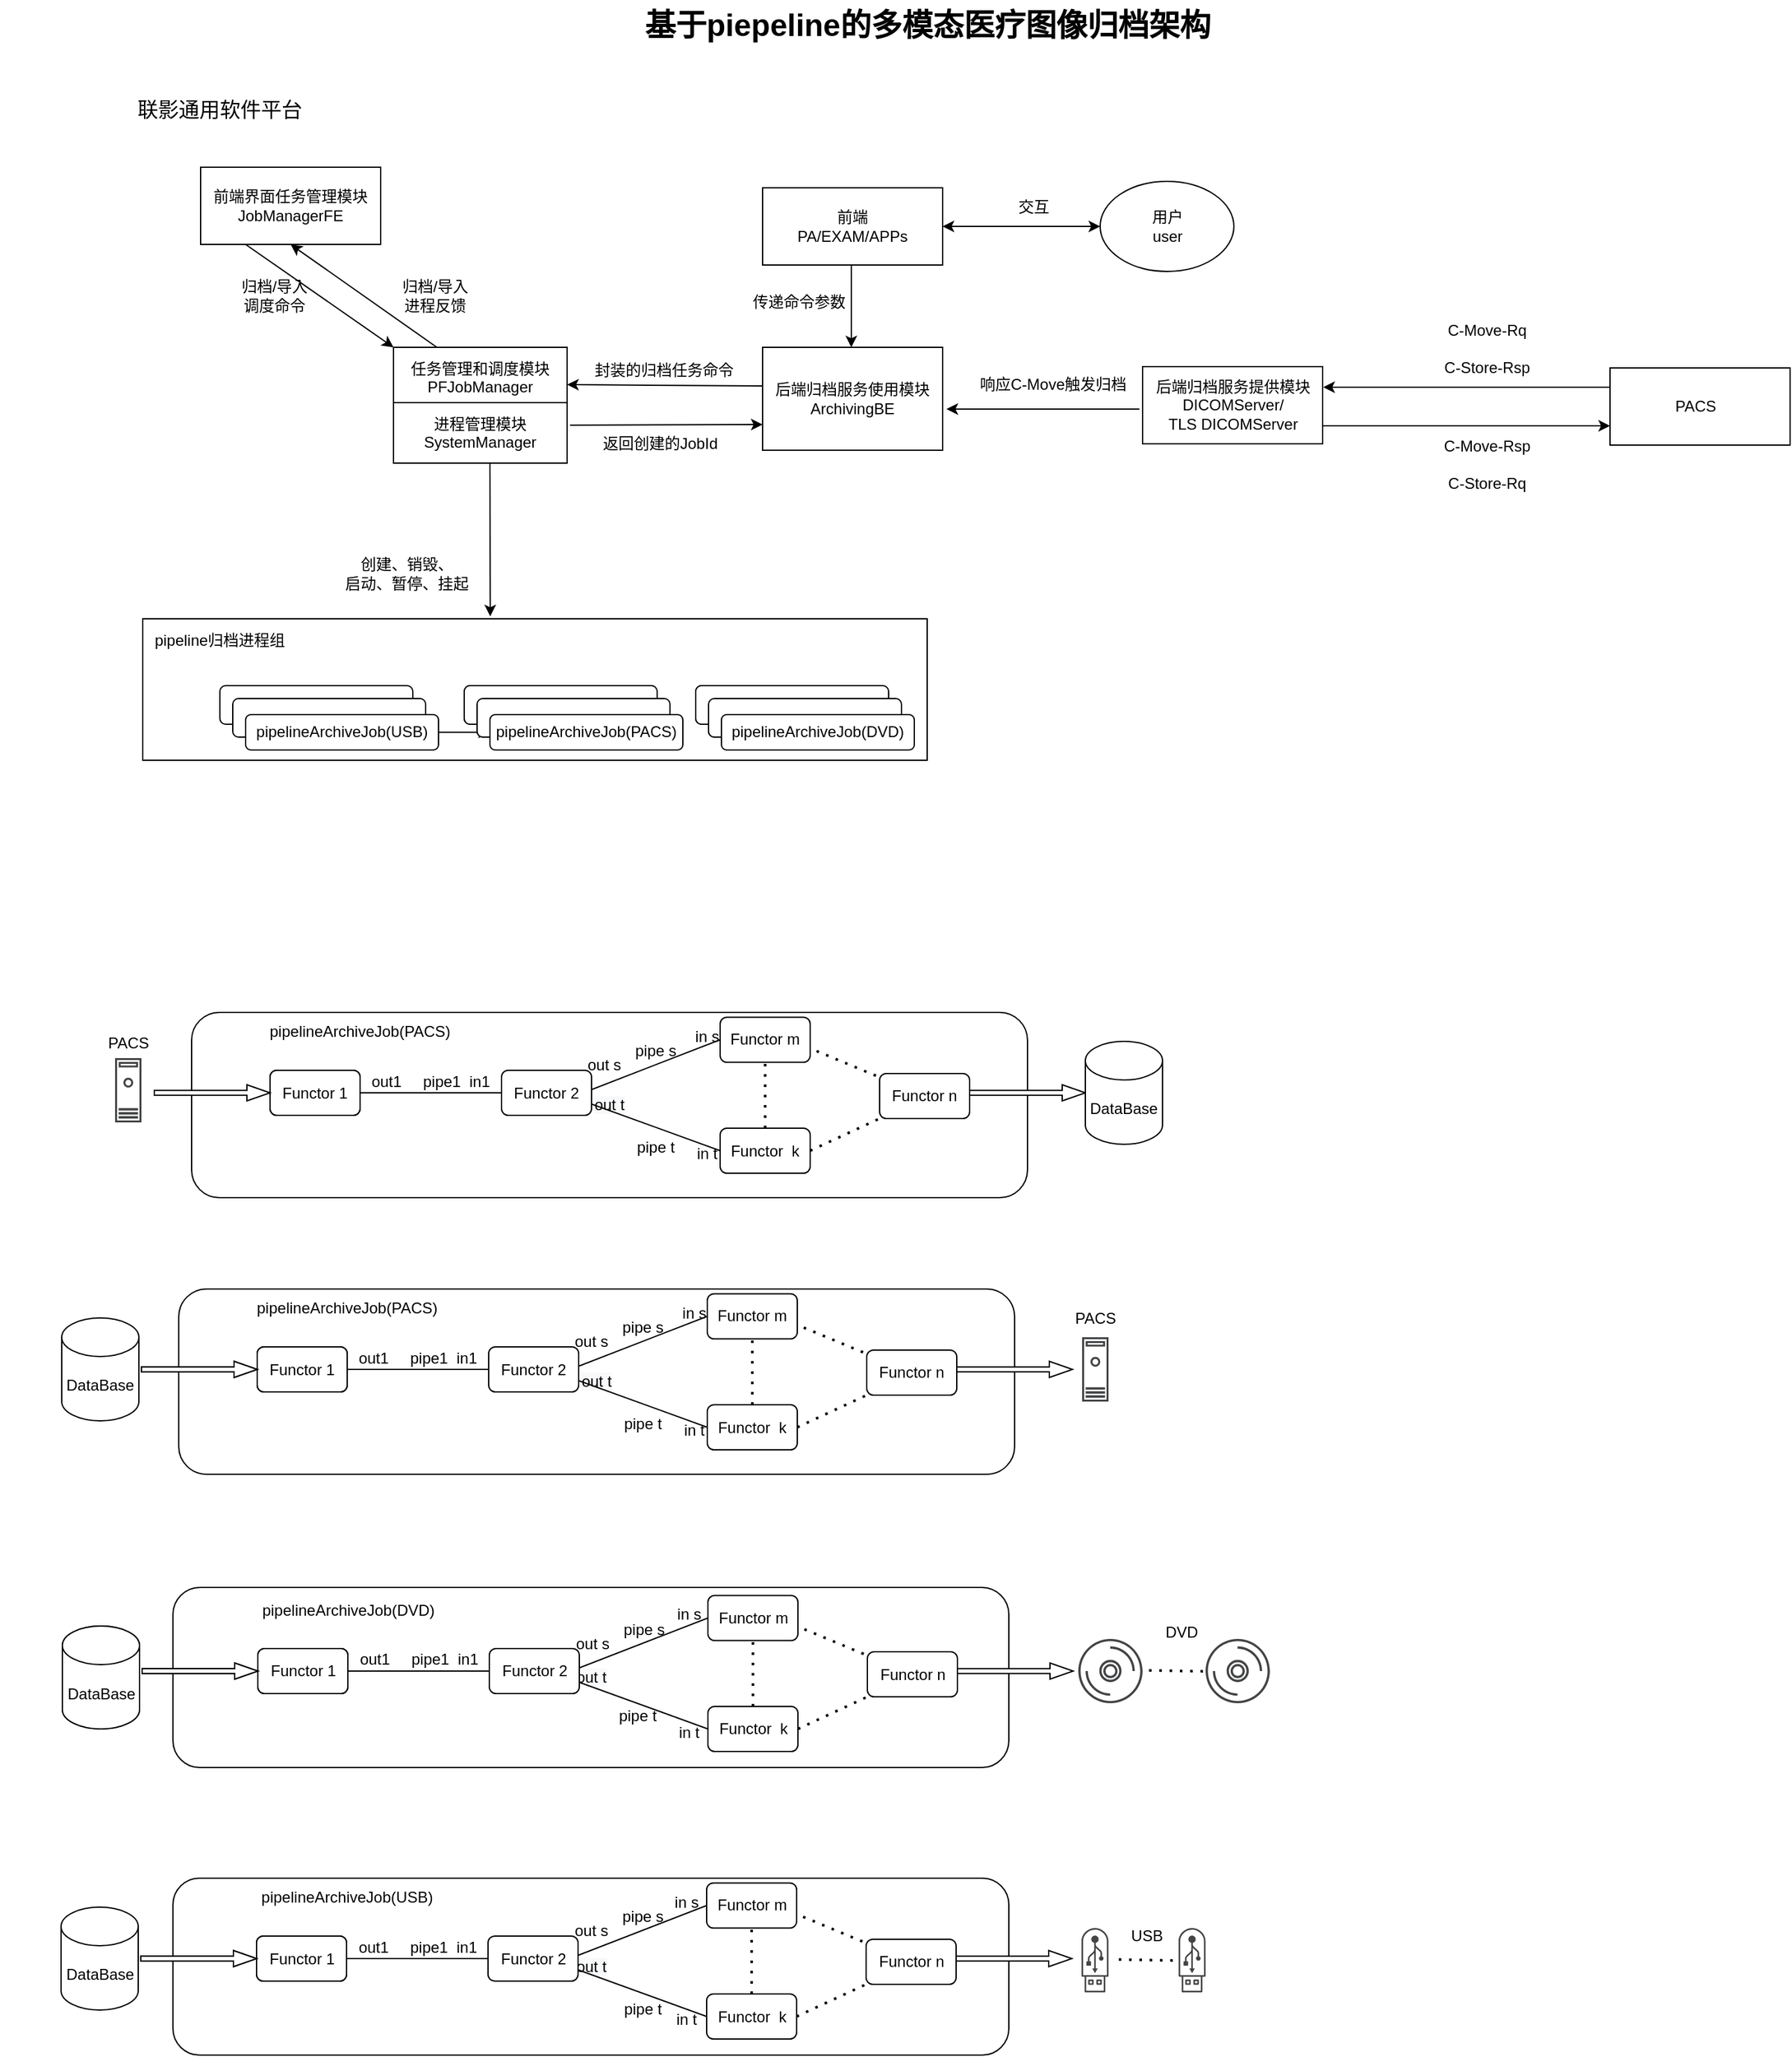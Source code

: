 <mxfile version="16.0.0" type="github">
  <diagram name="Page-1" id="929967ad-93f9-6ef4-fab6-5d389245f69c">
    <mxGraphModel dx="1678" dy="926" grid="1" gridSize="10" guides="1" tooltips="1" connect="1" arrows="1" fold="1" page="1" pageScale="1.5" pageWidth="1169" pageHeight="826" background="none" math="0" shadow="0">
      <root>
        <mxCell id="0" style=";html=1;" />
        <mxCell id="1" style=";html=1;" parent="0" />
        <mxCell id="1672d66443f91eb5-23" value="基于piepeline的多模态医疗图像归档架构" style="text;strokeColor=none;fillColor=none;html=1;fontSize=24;fontStyle=1;verticalAlign=middle;align=center;" parent="1" vertex="1">
          <mxGeometry x="460" y="40" width="1310" height="40" as="geometry" />
        </mxCell>
        <mxCell id="pV0WUz-UowrdmiYX6-GZ-2" value="任务管理和调度模块&lt;br&gt;PFJobManager&lt;br&gt;&lt;br&gt;进程管理模块&lt;br&gt;SystemManager" style="rounded=0;whiteSpace=wrap;html=1;" parent="1" vertex="1">
          <mxGeometry x="700" y="310" width="135" height="90" as="geometry" />
        </mxCell>
        <mxCell id="pV0WUz-UowrdmiYX6-GZ-1" value="前端界面任务管理模块JobManagerFE" style="rounded=0;whiteSpace=wrap;html=2;" parent="1" vertex="1">
          <mxGeometry x="550" y="170" width="140" height="60" as="geometry" />
        </mxCell>
        <mxCell id="pV0WUz-UowrdmiYX6-GZ-8" value="前端&lt;br&gt;PA/EXAM/APPs" style="rounded=0;whiteSpace=wrap;html=1;" parent="1" vertex="1">
          <mxGeometry x="987" y="186" width="140" height="60" as="geometry" />
        </mxCell>
        <mxCell id="pV0WUz-UowrdmiYX6-GZ-12" value="传递命令参数" style="text;html=1;align=center;verticalAlign=middle;resizable=0;points=[];autosize=1;strokeColor=none;fillColor=none;" parent="1" vertex="1">
          <mxGeometry x="970" y="265" width="90" height="20" as="geometry" />
        </mxCell>
        <mxCell id="pV0WUz-UowrdmiYX6-GZ-13" value="后端归档服务使用模块&lt;br&gt;ArchivingBE&lt;br&gt;" style="rounded=0;whiteSpace=wrap;html=1;" parent="1" vertex="1">
          <mxGeometry x="987" y="350" width="140" height="40" as="geometry" />
        </mxCell>
        <mxCell id="pV0WUz-UowrdmiYX6-GZ-17" value="C-Move-Rsp&lt;br&gt;&lt;br&gt;C-Store-Rq" style="text;html=1;align=center;verticalAlign=middle;resizable=0;points=[];autosize=1;strokeColor=none;fillColor=none;" parent="1" vertex="1">
          <mxGeometry x="1510" y="376" width="80" height="50" as="geometry" />
        </mxCell>
        <mxCell id="pV0WUz-UowrdmiYX6-GZ-19" value="C-Move-Rq&lt;br&gt;&lt;br&gt;C-Store-Rsp" style="text;html=1;align=center;verticalAlign=middle;resizable=0;points=[];autosize=1;strokeColor=none;fillColor=none;" parent="1" vertex="1">
          <mxGeometry x="1510" y="286" width="80" height="50" as="geometry" />
        </mxCell>
        <mxCell id="pV0WUz-UowrdmiYX6-GZ-25" value="封装的归档任务命令" style="text;html=1;align=center;verticalAlign=middle;resizable=0;points=[];autosize=1;strokeColor=none;fillColor=none;" parent="1" vertex="1">
          <mxGeometry x="850" y="317.5" width="120" height="20" as="geometry" />
        </mxCell>
        <mxCell id="pV0WUz-UowrdmiYX6-GZ-26" value="归档/导入&lt;br&gt;调度命令" style="text;html=1;align=center;verticalAlign=middle;resizable=0;points=[];autosize=1;strokeColor=none;fillColor=none;" parent="1" vertex="1">
          <mxGeometry x="572" y="255" width="70" height="30" as="geometry" />
        </mxCell>
        <mxCell id="pV0WUz-UowrdmiYX6-GZ-27" value="" style="endArrow=classic;html=1;rounded=0;exitX=0.25;exitY=1;exitDx=0;exitDy=0;entryX=0;entryY=0;entryDx=0;entryDy=0;" parent="1" source="pV0WUz-UowrdmiYX6-GZ-1" target="pV0WUz-UowrdmiYX6-GZ-2" edge="1">
          <mxGeometry width="50" height="50" relative="1" as="geometry">
            <mxPoint x="725" y="330" as="sourcePoint" />
            <mxPoint x="775" y="280" as="targetPoint" />
          </mxGeometry>
        </mxCell>
        <mxCell id="pV0WUz-UowrdmiYX6-GZ-28" value="" style="endArrow=classic;html=1;rounded=0;entryX=0.5;entryY=1;entryDx=0;entryDy=0;exitX=0.25;exitY=0;exitDx=0;exitDy=0;" parent="1" source="pV0WUz-UowrdmiYX6-GZ-2" target="pV0WUz-UowrdmiYX6-GZ-1" edge="1">
          <mxGeometry width="50" height="50" relative="1" as="geometry">
            <mxPoint x="725" y="330" as="sourcePoint" />
            <mxPoint x="775" y="280" as="targetPoint" />
          </mxGeometry>
        </mxCell>
        <mxCell id="pV0WUz-UowrdmiYX6-GZ-29" value="归档/导入&lt;br&gt;进程反馈" style="text;html=1;align=center;verticalAlign=middle;resizable=0;points=[];autosize=1;strokeColor=none;fillColor=none;" parent="1" vertex="1">
          <mxGeometry x="697" y="255" width="70" height="30" as="geometry" />
        </mxCell>
        <mxCell id="pV0WUz-UowrdmiYX6-GZ-30" value="" style="endArrow=classic;html=1;rounded=0;entryX=0;entryY=0.75;entryDx=0;entryDy=0;" parent="1" target="pV0WUz-UowrdmiYX6-GZ-228" edge="1">
          <mxGeometry width="50" height="50" relative="1" as="geometry">
            <mxPoint x="1423" y="371" as="sourcePoint" />
            <mxPoint x="1189" y="486" as="targetPoint" />
          </mxGeometry>
        </mxCell>
        <mxCell id="pV0WUz-UowrdmiYX6-GZ-39" value="创建、销毁、&lt;br&gt;启动、暂停、挂起" style="text;html=1;align=center;verticalAlign=middle;resizable=0;points=[];autosize=1;strokeColor=none;fillColor=none;" parent="1" vertex="1">
          <mxGeometry x="655" y="471" width="110" height="30" as="geometry" />
        </mxCell>
        <mxCell id="pV0WUz-UowrdmiYX6-GZ-48" value="" style="rounded=1;whiteSpace=wrap;html=1;" parent="1" vertex="1">
          <mxGeometry x="565" y="573" width="60" height="30" as="geometry" />
        </mxCell>
        <mxCell id="pV0WUz-UowrdmiYX6-GZ-49" value="" style="rounded=1;whiteSpace=wrap;html=1;" parent="1" vertex="1">
          <mxGeometry x="575" y="583" width="60" height="30" as="geometry" />
        </mxCell>
        <mxCell id="pV0WUz-UowrdmiYX6-GZ-51" value="" style="rounded=0;whiteSpace=wrap;html=1;fontFamily=Helvetica;fontSize=12;fontColor=default;strokeColor=default;fillColor=default;" parent="1" vertex="1">
          <mxGeometry x="505" y="521" width="610" height="110" as="geometry" />
        </mxCell>
        <mxCell id="pV0WUz-UowrdmiYX6-GZ-52" value="pipeline归档进程组" style="text;html=1;strokeColor=none;fillColor=none;align=center;verticalAlign=middle;whiteSpace=wrap;rounded=0;fontFamily=Helvetica;fontSize=12;fontColor=default;" parent="1" vertex="1">
          <mxGeometry x="505" y="523" width="120" height="30" as="geometry" />
        </mxCell>
        <mxCell id="pV0WUz-UowrdmiYX6-GZ-53" value="" style="rounded=1;whiteSpace=wrap;html=1;" parent="1" vertex="1">
          <mxGeometry x="565" y="573" width="150" height="30" as="geometry" />
        </mxCell>
        <mxCell id="pV0WUz-UowrdmiYX6-GZ-54" value="" style="rounded=1;whiteSpace=wrap;html=1;" parent="1" vertex="1">
          <mxGeometry x="575" y="583" width="150" height="30" as="geometry" />
        </mxCell>
        <mxCell id="pV0WUz-UowrdmiYX6-GZ-185" value="" style="edgeStyle=orthogonalEdgeStyle;rounded=0;orthogonalLoop=1;jettySize=auto;html=1;fontFamily=Helvetica;fontSize=12;fontColor=default;" parent="1" source="pV0WUz-UowrdmiYX6-GZ-55" target="pV0WUz-UowrdmiYX6-GZ-66" edge="1">
          <mxGeometry relative="1" as="geometry" />
        </mxCell>
        <mxCell id="pV0WUz-UowrdmiYX6-GZ-55" value="pipelineArchiveJob(USB)" style="rounded=1;whiteSpace=wrap;html=1;" parent="1" vertex="1">
          <mxGeometry x="585" y="595.5" width="150" height="27.5" as="geometry" />
        </mxCell>
        <mxCell id="pV0WUz-UowrdmiYX6-GZ-57" value="" style="rounded=1;whiteSpace=wrap;html=1;" parent="1" vertex="1">
          <mxGeometry x="935" y="573" width="60" height="30" as="geometry" />
        </mxCell>
        <mxCell id="pV0WUz-UowrdmiYX6-GZ-58" value="" style="rounded=1;whiteSpace=wrap;html=1;" parent="1" vertex="1">
          <mxGeometry x="945" y="583" width="60" height="30" as="geometry" />
        </mxCell>
        <mxCell id="pV0WUz-UowrdmiYX6-GZ-59" value="" style="rounded=1;whiteSpace=wrap;html=1;" parent="1" vertex="1">
          <mxGeometry x="935" y="573" width="150" height="30" as="geometry" />
        </mxCell>
        <mxCell id="pV0WUz-UowrdmiYX6-GZ-60" value="" style="rounded=1;whiteSpace=wrap;html=1;" parent="1" vertex="1">
          <mxGeometry x="945" y="583" width="150" height="30" as="geometry" />
        </mxCell>
        <mxCell id="pV0WUz-UowrdmiYX6-GZ-61" value="pipelineArchiveJob(DVD)" style="rounded=1;whiteSpace=wrap;html=1;" parent="1" vertex="1">
          <mxGeometry x="955" y="595.5" width="150" height="27.5" as="geometry" />
        </mxCell>
        <mxCell id="pV0WUz-UowrdmiYX6-GZ-62" value="" style="rounded=1;whiteSpace=wrap;html=1;" parent="1" vertex="1">
          <mxGeometry x="755" y="573" width="60" height="30" as="geometry" />
        </mxCell>
        <mxCell id="pV0WUz-UowrdmiYX6-GZ-63" value="" style="rounded=1;whiteSpace=wrap;html=1;" parent="1" vertex="1">
          <mxGeometry x="765" y="583" width="60" height="30" as="geometry" />
        </mxCell>
        <mxCell id="pV0WUz-UowrdmiYX6-GZ-64" value="" style="rounded=1;whiteSpace=wrap;html=1;" parent="1" vertex="1">
          <mxGeometry x="755" y="573" width="150" height="30" as="geometry" />
        </mxCell>
        <mxCell id="pV0WUz-UowrdmiYX6-GZ-65" value="" style="rounded=1;whiteSpace=wrap;html=1;" parent="1" vertex="1">
          <mxGeometry x="765" y="583" width="150" height="30" as="geometry" />
        </mxCell>
        <mxCell id="pV0WUz-UowrdmiYX6-GZ-66" value="pipelineArchiveJob(PACS)" style="rounded=1;whiteSpace=wrap;html=1;" parent="1" vertex="1">
          <mxGeometry x="775" y="595.5" width="150" height="27.5" as="geometry" />
        </mxCell>
        <mxCell id="pV0WUz-UowrdmiYX6-GZ-69" style="edgeStyle=orthogonalEdgeStyle;rounded=0;orthogonalLoop=1;jettySize=auto;html=1;exitX=0.5;exitY=1;exitDx=0;exitDy=0;fontFamily=Helvetica;fontSize=12;fontColor=default;" parent="1" source="pV0WUz-UowrdmiYX6-GZ-51" target="pV0WUz-UowrdmiYX6-GZ-51" edge="1">
          <mxGeometry relative="1" as="geometry" />
        </mxCell>
        <mxCell id="pV0WUz-UowrdmiYX6-GZ-70" value="&lt;span style=&quot;color: rgb(0 , 0 , 0) ; font-family: &amp;#34;helvetica&amp;#34; ; font-size: 12px ; font-style: normal ; font-weight: normal ; letter-spacing: normal ; text-align: center ; text-indent: 0px ; text-transform: none ; word-spacing: 0px ; background-color: rgb(248 , 249 , 250) ; text-decoration: none ; display: inline ; float: none&quot;&gt;out t&lt;/span&gt;" style="rounded=1;whiteSpace=wrap;html=1;" parent="1" vertex="1">
          <mxGeometry x="533" y="1042" width="650" height="144" as="geometry" />
        </mxCell>
        <mxCell id="pV0WUz-UowrdmiYX6-GZ-71" value="pipelineArchiveJob(PACS)" style="text;html=1;strokeColor=none;fillColor=none;align=center;verticalAlign=middle;whiteSpace=wrap;rounded=0;fontFamily=Helvetica;fontSize=12;fontColor=default;" parent="1" vertex="1">
          <mxGeometry x="634" y="1042" width="60" height="30" as="geometry" />
        </mxCell>
        <mxCell id="pV0WUz-UowrdmiYX6-GZ-73" value="Functor 1" style="rounded=1;whiteSpace=wrap;html=1;fontFamily=Helvetica;fontSize=12;fontColor=default;strokeColor=default;fillColor=default;" parent="1" vertex="1">
          <mxGeometry x="594" y="1087" width="70" height="35" as="geometry" />
        </mxCell>
        <mxCell id="pV0WUz-UowrdmiYX6-GZ-74" value="Functor 1" style="rounded=1;whiteSpace=wrap;html=1;fontFamily=Helvetica;fontSize=12;fontColor=default;strokeColor=default;fillColor=default;" parent="1" vertex="1">
          <mxGeometry x="594" y="1087" width="70" height="35" as="geometry" />
        </mxCell>
        <mxCell id="pV0WUz-UowrdmiYX6-GZ-75" value="Functor m" style="rounded=1;whiteSpace=wrap;html=1;fontFamily=Helvetica;fontSize=12;fontColor=default;strokeColor=default;fillColor=default;" parent="1" vertex="1">
          <mxGeometry x="944" y="1045.75" width="70" height="35" as="geometry" />
        </mxCell>
        <mxCell id="pV0WUz-UowrdmiYX6-GZ-76" value="Functor 2" style="rounded=1;whiteSpace=wrap;html=1;fontFamily=Helvetica;fontSize=12;fontColor=default;strokeColor=default;fillColor=default;" parent="1" vertex="1">
          <mxGeometry x="774" y="1087" width="70" height="35" as="geometry" />
        </mxCell>
        <mxCell id="pV0WUz-UowrdmiYX6-GZ-77" value="Functor &amp;nbsp;k" style="rounded=1;whiteSpace=wrap;html=1;fontFamily=Helvetica;fontSize=12;fontColor=default;strokeColor=default;fillColor=default;" parent="1" vertex="1">
          <mxGeometry x="944" y="1132" width="70" height="35" as="geometry" />
        </mxCell>
        <mxCell id="pV0WUz-UowrdmiYX6-GZ-79" value="" style="shape=singleArrow;whiteSpace=wrap;html=1;rounded=0;fontFamily=Helvetica;fontSize=12;fontColor=default;strokeColor=default;fillColor=default;" parent="1" vertex="1">
          <mxGeometry x="504" y="1098.25" width="90" height="12.5" as="geometry" />
        </mxCell>
        <mxCell id="pV0WUz-UowrdmiYX6-GZ-85" value="" style="endArrow=none;html=1;rounded=0;fontFamily=Helvetica;fontSize=12;fontColor=default;entryX=0;entryY=0.5;entryDx=0;entryDy=0;exitX=1;exitY=0.5;exitDx=0;exitDy=0;" parent="1" source="pV0WUz-UowrdmiYX6-GZ-74" target="pV0WUz-UowrdmiYX6-GZ-76" edge="1">
          <mxGeometry width="50" height="50" relative="1" as="geometry">
            <mxPoint x="664" y="1110.75" as="sourcePoint" />
            <mxPoint x="714" y="1060.75" as="targetPoint" />
          </mxGeometry>
        </mxCell>
        <mxCell id="pV0WUz-UowrdmiYX6-GZ-86" value="out1 &amp;nbsp; &amp;nbsp; pipe1 &amp;nbsp;in1" style="text;html=1;strokeColor=none;fillColor=none;align=center;verticalAlign=middle;whiteSpace=wrap;rounded=0;fontFamily=Helvetica;fontSize=12;fontColor=default;" parent="1" vertex="1">
          <mxGeometry x="629" y="1080.75" width="180" height="30" as="geometry" />
        </mxCell>
        <mxCell id="pV0WUz-UowrdmiYX6-GZ-87" value="" style="endArrow=none;dashed=1;html=1;dashPattern=1 3;strokeWidth=2;rounded=0;fontFamily=Helvetica;fontSize=12;fontColor=default;entryX=0.5;entryY=1;entryDx=0;entryDy=0;exitX=0.5;exitY=0;exitDx=0;exitDy=0;" parent="1" source="pV0WUz-UowrdmiYX6-GZ-77" target="pV0WUz-UowrdmiYX6-GZ-75" edge="1">
          <mxGeometry width="50" height="50" relative="1" as="geometry">
            <mxPoint x="884" y="1148.25" as="sourcePoint" />
            <mxPoint x="934" y="1098.25" as="targetPoint" />
          </mxGeometry>
        </mxCell>
        <mxCell id="pV0WUz-UowrdmiYX6-GZ-88" value="" style="endArrow=none;html=1;rounded=0;fontFamily=Helvetica;fontSize=12;fontColor=default;entryX=0;entryY=0.5;entryDx=0;entryDy=0;" parent="1" target="pV0WUz-UowrdmiYX6-GZ-75" edge="1">
          <mxGeometry width="50" height="50" relative="1" as="geometry">
            <mxPoint x="844" y="1102" as="sourcePoint" />
            <mxPoint x="894" y="1052" as="targetPoint" />
          </mxGeometry>
        </mxCell>
        <mxCell id="pV0WUz-UowrdmiYX6-GZ-89" value="" style="endArrow=none;html=1;rounded=0;fontFamily=Helvetica;fontSize=12;fontColor=default;entryX=0;entryY=0.5;entryDx=0;entryDy=0;exitX=1;exitY=0.75;exitDx=0;exitDy=0;" parent="1" source="pV0WUz-UowrdmiYX6-GZ-76" target="pV0WUz-UowrdmiYX6-GZ-77" edge="1">
          <mxGeometry width="50" height="50" relative="1" as="geometry">
            <mxPoint x="854" y="1112" as="sourcePoint" />
            <mxPoint x="914" y="1079.5" as="targetPoint" />
          </mxGeometry>
        </mxCell>
        <mxCell id="pV0WUz-UowrdmiYX6-GZ-90" value="out s" style="text;html=1;strokeColor=none;fillColor=none;align=center;verticalAlign=middle;whiteSpace=wrap;rounded=0;fontFamily=Helvetica;fontSize=12;fontColor=default;" parent="1" vertex="1">
          <mxGeometry x="824" y="1068.25" width="60" height="30" as="geometry" />
        </mxCell>
        <mxCell id="pV0WUz-UowrdmiYX6-GZ-91" value="in s" style="text;html=1;strokeColor=none;fillColor=none;align=center;verticalAlign=middle;whiteSpace=wrap;rounded=0;fontFamily=Helvetica;fontSize=12;fontColor=default;" parent="1" vertex="1">
          <mxGeometry x="904" y="1045.75" width="60" height="30" as="geometry" />
        </mxCell>
        <mxCell id="pV0WUz-UowrdmiYX6-GZ-92" value="in t" style="text;html=1;strokeColor=none;fillColor=none;align=center;verticalAlign=middle;whiteSpace=wrap;rounded=0;fontFamily=Helvetica;fontSize=12;fontColor=default;" parent="1" vertex="1">
          <mxGeometry x="904" y="1137" width="60" height="30" as="geometry" />
        </mxCell>
        <mxCell id="pV0WUz-UowrdmiYX6-GZ-93" value="pipe s" style="text;html=1;strokeColor=none;fillColor=none;align=center;verticalAlign=middle;whiteSpace=wrap;rounded=0;fontFamily=Helvetica;fontSize=12;fontColor=default;" parent="1" vertex="1">
          <mxGeometry x="864" y="1057" width="60" height="30" as="geometry" />
        </mxCell>
        <mxCell id="pV0WUz-UowrdmiYX6-GZ-94" value="pipe t" style="text;html=1;strokeColor=none;fillColor=none;align=center;verticalAlign=middle;whiteSpace=wrap;rounded=0;fontFamily=Helvetica;fontSize=12;fontColor=default;" parent="1" vertex="1">
          <mxGeometry x="864" y="1132" width="60" height="30" as="geometry" />
        </mxCell>
        <mxCell id="pV0WUz-UowrdmiYX6-GZ-96" value="Functor n" style="rounded=1;whiteSpace=wrap;html=1;fontFamily=Helvetica;fontSize=12;fontColor=default;strokeColor=default;fillColor=default;" parent="1" vertex="1">
          <mxGeometry x="1068" y="1089.5" width="70" height="35" as="geometry" />
        </mxCell>
        <mxCell id="pV0WUz-UowrdmiYX6-GZ-97" value="" style="endArrow=none;dashed=1;html=1;dashPattern=1 3;strokeWidth=2;rounded=0;fontFamily=Helvetica;fontSize=12;fontColor=default;" parent="1" target="pV0WUz-UowrdmiYX6-GZ-96" edge="1">
          <mxGeometry width="50" height="50" relative="1" as="geometry">
            <mxPoint x="1019" y="1072" as="sourcePoint" />
            <mxPoint x="1069" y="1022" as="targetPoint" />
          </mxGeometry>
        </mxCell>
        <mxCell id="pV0WUz-UowrdmiYX6-GZ-98" value="" style="endArrow=none;dashed=1;html=1;dashPattern=1 3;strokeWidth=2;rounded=0;fontFamily=Helvetica;fontSize=12;fontColor=default;entryX=0;entryY=1;entryDx=0;entryDy=0;exitX=1;exitY=0.5;exitDx=0;exitDy=0;" parent="1" source="pV0WUz-UowrdmiYX6-GZ-77" target="pV0WUz-UowrdmiYX6-GZ-96" edge="1">
          <mxGeometry width="50" height="50" relative="1" as="geometry">
            <mxPoint x="1019" y="1162" as="sourcePoint" />
            <mxPoint x="1069" y="1187" as="targetPoint" />
          </mxGeometry>
        </mxCell>
        <mxCell id="pV0WUz-UowrdmiYX6-GZ-99" value="" style="shape=singleArrow;whiteSpace=wrap;html=1;rounded=0;fontFamily=Helvetica;fontSize=12;fontColor=default;strokeColor=default;fillColor=default;" parent="1" vertex="1">
          <mxGeometry x="504" y="1098.25" width="90" height="12.5" as="geometry" />
        </mxCell>
        <mxCell id="pV0WUz-UowrdmiYX6-GZ-100" value="" style="shape=singleArrow;whiteSpace=wrap;html=1;rounded=0;fontFamily=Helvetica;fontSize=12;fontColor=default;strokeColor=default;fillColor=default;" parent="1" vertex="1">
          <mxGeometry x="1138" y="1098.25" width="90" height="12.5" as="geometry" />
        </mxCell>
        <mxCell id="pV0WUz-UowrdmiYX6-GZ-103" value="&lt;span style=&quot;color: rgb(0 , 0 , 0) ; font-family: &amp;#34;helvetica&amp;#34; ; font-size: 12px ; font-style: normal ; font-weight: normal ; letter-spacing: normal ; text-align: center ; text-indent: 0px ; text-transform: none ; word-spacing: 0px ; background-color: rgb(248 , 249 , 250) ; text-decoration: none ; display: inline ; float: none&quot;&gt;out t&lt;/span&gt;" style="rounded=1;whiteSpace=wrap;html=1;" parent="1" vertex="1">
          <mxGeometry x="528.5" y="1274" width="650" height="140" as="geometry" />
        </mxCell>
        <mxCell id="pV0WUz-UowrdmiYX6-GZ-104" value="pipelineArchiveJob(DVD)" style="text;html=1;strokeColor=none;fillColor=none;align=center;verticalAlign=middle;whiteSpace=wrap;rounded=0;fontFamily=Helvetica;fontSize=12;fontColor=default;" parent="1" vertex="1">
          <mxGeometry x="634.5" y="1276.5" width="60" height="30" as="geometry" />
        </mxCell>
        <mxCell id="pV0WUz-UowrdmiYX6-GZ-105" value="Functor 1" style="rounded=1;whiteSpace=wrap;html=1;fontFamily=Helvetica;fontSize=12;fontColor=default;strokeColor=default;fillColor=default;" parent="1" vertex="1">
          <mxGeometry x="594.5" y="1321.5" width="70" height="35" as="geometry" />
        </mxCell>
        <mxCell id="pV0WUz-UowrdmiYX6-GZ-106" value="Functor 1" style="rounded=1;whiteSpace=wrap;html=1;fontFamily=Helvetica;fontSize=12;fontColor=default;strokeColor=default;fillColor=default;" parent="1" vertex="1">
          <mxGeometry x="594.5" y="1321.5" width="70" height="35" as="geometry" />
        </mxCell>
        <mxCell id="pV0WUz-UowrdmiYX6-GZ-107" value="Functor m" style="rounded=1;whiteSpace=wrap;html=1;fontFamily=Helvetica;fontSize=12;fontColor=default;strokeColor=default;fillColor=default;" parent="1" vertex="1">
          <mxGeometry x="944.5" y="1280.25" width="70" height="35" as="geometry" />
        </mxCell>
        <mxCell id="pV0WUz-UowrdmiYX6-GZ-108" value="Functor 2" style="rounded=1;whiteSpace=wrap;html=1;fontFamily=Helvetica;fontSize=12;fontColor=default;strokeColor=default;fillColor=default;" parent="1" vertex="1">
          <mxGeometry x="774.5" y="1321.5" width="70" height="35" as="geometry" />
        </mxCell>
        <mxCell id="pV0WUz-UowrdmiYX6-GZ-109" value="Functor &amp;nbsp;k" style="rounded=1;whiteSpace=wrap;html=1;fontFamily=Helvetica;fontSize=12;fontColor=default;strokeColor=default;fillColor=default;" parent="1" vertex="1">
          <mxGeometry x="944.5" y="1366.5" width="70" height="35" as="geometry" />
        </mxCell>
        <mxCell id="pV0WUz-UowrdmiYX6-GZ-110" value="" style="shape=singleArrow;whiteSpace=wrap;html=1;rounded=0;fontFamily=Helvetica;fontSize=12;fontColor=default;strokeColor=default;fillColor=default;" parent="1" vertex="1">
          <mxGeometry x="504.5" y="1332.75" width="90" height="12.5" as="geometry" />
        </mxCell>
        <mxCell id="pV0WUz-UowrdmiYX6-GZ-111" value="" style="endArrow=none;html=1;rounded=0;fontFamily=Helvetica;fontSize=12;fontColor=default;entryX=0;entryY=0.5;entryDx=0;entryDy=0;exitX=1;exitY=0.5;exitDx=0;exitDy=0;" parent="1" source="pV0WUz-UowrdmiYX6-GZ-106" target="pV0WUz-UowrdmiYX6-GZ-108" edge="1">
          <mxGeometry width="50" height="50" relative="1" as="geometry">
            <mxPoint x="664.5" y="1345.25" as="sourcePoint" />
            <mxPoint x="714.5" y="1295.25" as="targetPoint" />
          </mxGeometry>
        </mxCell>
        <mxCell id="pV0WUz-UowrdmiYX6-GZ-112" value="out1 &amp;nbsp; &amp;nbsp; pipe1 &amp;nbsp;in1" style="text;html=1;strokeColor=none;fillColor=none;align=center;verticalAlign=middle;whiteSpace=wrap;rounded=0;fontFamily=Helvetica;fontSize=12;fontColor=default;" parent="1" vertex="1">
          <mxGeometry x="629.5" y="1315.25" width="180" height="30" as="geometry" />
        </mxCell>
        <mxCell id="pV0WUz-UowrdmiYX6-GZ-113" value="" style="endArrow=none;dashed=1;html=1;dashPattern=1 3;strokeWidth=2;rounded=0;fontFamily=Helvetica;fontSize=12;fontColor=default;entryX=0.5;entryY=1;entryDx=0;entryDy=0;exitX=0.5;exitY=0;exitDx=0;exitDy=0;" parent="1" source="pV0WUz-UowrdmiYX6-GZ-109" target="pV0WUz-UowrdmiYX6-GZ-107" edge="1">
          <mxGeometry width="50" height="50" relative="1" as="geometry">
            <mxPoint x="884.5" y="1382.75" as="sourcePoint" />
            <mxPoint x="934.5" y="1332.75" as="targetPoint" />
          </mxGeometry>
        </mxCell>
        <mxCell id="pV0WUz-UowrdmiYX6-GZ-114" value="" style="endArrow=none;html=1;rounded=0;fontFamily=Helvetica;fontSize=12;fontColor=default;entryX=0;entryY=0.5;entryDx=0;entryDy=0;" parent="1" target="pV0WUz-UowrdmiYX6-GZ-107" edge="1">
          <mxGeometry width="50" height="50" relative="1" as="geometry">
            <mxPoint x="844.5" y="1336.5" as="sourcePoint" />
            <mxPoint x="894.5" y="1286.5" as="targetPoint" />
          </mxGeometry>
        </mxCell>
        <mxCell id="pV0WUz-UowrdmiYX6-GZ-115" value="" style="endArrow=none;html=1;rounded=0;fontFamily=Helvetica;fontSize=12;fontColor=default;entryX=0;entryY=0.5;entryDx=0;entryDy=0;exitX=1;exitY=0.75;exitDx=0;exitDy=0;" parent="1" source="pV0WUz-UowrdmiYX6-GZ-108" target="pV0WUz-UowrdmiYX6-GZ-109" edge="1">
          <mxGeometry width="50" height="50" relative="1" as="geometry">
            <mxPoint x="854.5" y="1346.5" as="sourcePoint" />
            <mxPoint x="914.5" y="1314" as="targetPoint" />
          </mxGeometry>
        </mxCell>
        <mxCell id="pV0WUz-UowrdmiYX6-GZ-116" value="out s" style="text;html=1;strokeColor=none;fillColor=none;align=center;verticalAlign=middle;whiteSpace=wrap;rounded=0;fontFamily=Helvetica;fontSize=12;fontColor=default;" parent="1" vertex="1">
          <mxGeometry x="824.5" y="1302.75" width="60" height="30" as="geometry" />
        </mxCell>
        <mxCell id="pV0WUz-UowrdmiYX6-GZ-117" value="in s" style="text;html=1;strokeColor=none;fillColor=none;align=center;verticalAlign=middle;whiteSpace=wrap;rounded=0;fontFamily=Helvetica;fontSize=12;fontColor=default;" parent="1" vertex="1">
          <mxGeometry x="899.5" y="1280.25" width="60" height="30" as="geometry" />
        </mxCell>
        <mxCell id="pV0WUz-UowrdmiYX6-GZ-118" value="in t" style="text;html=1;strokeColor=none;fillColor=none;align=center;verticalAlign=middle;whiteSpace=wrap;rounded=0;fontFamily=Helvetica;fontSize=12;fontColor=default;" parent="1" vertex="1">
          <mxGeometry x="899.5" y="1371.5" width="60" height="30" as="geometry" />
        </mxCell>
        <mxCell id="pV0WUz-UowrdmiYX6-GZ-119" value="pipe s" style="text;html=1;strokeColor=none;fillColor=none;align=center;verticalAlign=middle;whiteSpace=wrap;rounded=0;fontFamily=Helvetica;fontSize=12;fontColor=default;" parent="1" vertex="1">
          <mxGeometry x="864.5" y="1291.5" width="60" height="30" as="geometry" />
        </mxCell>
        <mxCell id="pV0WUz-UowrdmiYX6-GZ-120" value="pipe t" style="text;html=1;strokeColor=none;fillColor=none;align=center;verticalAlign=middle;whiteSpace=wrap;rounded=0;fontFamily=Helvetica;fontSize=12;fontColor=default;" parent="1" vertex="1">
          <mxGeometry x="859.5" y="1359" width="60" height="30" as="geometry" />
        </mxCell>
        <mxCell id="pV0WUz-UowrdmiYX6-GZ-121" value="Functor n" style="rounded=1;whiteSpace=wrap;html=1;fontFamily=Helvetica;fontSize=12;fontColor=default;strokeColor=default;fillColor=default;" parent="1" vertex="1">
          <mxGeometry x="1068.5" y="1324" width="70" height="35" as="geometry" />
        </mxCell>
        <mxCell id="pV0WUz-UowrdmiYX6-GZ-122" value="" style="endArrow=none;dashed=1;html=1;dashPattern=1 3;strokeWidth=2;rounded=0;fontFamily=Helvetica;fontSize=12;fontColor=default;" parent="1" target="pV0WUz-UowrdmiYX6-GZ-121" edge="1">
          <mxGeometry width="50" height="50" relative="1" as="geometry">
            <mxPoint x="1019.5" y="1306.5" as="sourcePoint" />
            <mxPoint x="1069.5" y="1256.5" as="targetPoint" />
          </mxGeometry>
        </mxCell>
        <mxCell id="pV0WUz-UowrdmiYX6-GZ-123" value="" style="endArrow=none;dashed=1;html=1;dashPattern=1 3;strokeWidth=2;rounded=0;fontFamily=Helvetica;fontSize=12;fontColor=default;entryX=0;entryY=1;entryDx=0;entryDy=0;exitX=1;exitY=0.5;exitDx=0;exitDy=0;" parent="1" source="pV0WUz-UowrdmiYX6-GZ-109" target="pV0WUz-UowrdmiYX6-GZ-121" edge="1">
          <mxGeometry width="50" height="50" relative="1" as="geometry">
            <mxPoint x="1019.5" y="1396.5" as="sourcePoint" />
            <mxPoint x="1069.5" y="1421.5" as="targetPoint" />
          </mxGeometry>
        </mxCell>
        <mxCell id="pV0WUz-UowrdmiYX6-GZ-124" value="" style="shape=singleArrow;whiteSpace=wrap;html=1;rounded=0;fontFamily=Helvetica;fontSize=12;fontColor=default;strokeColor=default;fillColor=default;" parent="1" vertex="1">
          <mxGeometry x="504.5" y="1332.75" width="90" height="12.5" as="geometry" />
        </mxCell>
        <mxCell id="pV0WUz-UowrdmiYX6-GZ-125" value="" style="shape=singleArrow;whiteSpace=wrap;html=1;rounded=0;fontFamily=Helvetica;fontSize=12;fontColor=default;strokeColor=default;fillColor=default;" parent="1" vertex="1">
          <mxGeometry x="1138.5" y="1332.75" width="90" height="12.5" as="geometry" />
        </mxCell>
        <mxCell id="pV0WUz-UowrdmiYX6-GZ-126" value="&lt;span style=&quot;color: rgb(0 , 0 , 0) ; font-family: &amp;#34;helvetica&amp;#34; ; font-size: 12px ; font-style: normal ; font-weight: normal ; letter-spacing: normal ; text-align: center ; text-indent: 0px ; text-transform: none ; word-spacing: 0px ; background-color: rgb(248 , 249 , 250) ; text-decoration: none ; display: inline ; float: none&quot;&gt;out t&lt;/span&gt;" style="rounded=1;whiteSpace=wrap;html=1;" parent="1" vertex="1">
          <mxGeometry x="528.5" y="1500" width="650" height="137.5" as="geometry" />
        </mxCell>
        <mxCell id="pV0WUz-UowrdmiYX6-GZ-127" value="pipelineArchiveJob(USB)" style="text;html=1;strokeColor=none;fillColor=none;align=center;verticalAlign=middle;whiteSpace=wrap;rounded=0;fontFamily=Helvetica;fontSize=12;fontColor=default;" parent="1" vertex="1">
          <mxGeometry x="633.5" y="1500" width="60" height="30" as="geometry" />
        </mxCell>
        <mxCell id="pV0WUz-UowrdmiYX6-GZ-128" value="Functor 1" style="rounded=1;whiteSpace=wrap;html=1;fontFamily=Helvetica;fontSize=12;fontColor=default;strokeColor=default;fillColor=default;" parent="1" vertex="1">
          <mxGeometry x="593.5" y="1545" width="70" height="35" as="geometry" />
        </mxCell>
        <mxCell id="pV0WUz-UowrdmiYX6-GZ-129" value="Functor 1" style="rounded=1;whiteSpace=wrap;html=1;fontFamily=Helvetica;fontSize=12;fontColor=default;strokeColor=default;fillColor=default;" parent="1" vertex="1">
          <mxGeometry x="593.5" y="1545" width="70" height="35" as="geometry" />
        </mxCell>
        <mxCell id="pV0WUz-UowrdmiYX6-GZ-130" value="Functor m" style="rounded=1;whiteSpace=wrap;html=1;fontFamily=Helvetica;fontSize=12;fontColor=default;strokeColor=default;fillColor=default;" parent="1" vertex="1">
          <mxGeometry x="943.5" y="1503.75" width="70" height="35" as="geometry" />
        </mxCell>
        <mxCell id="pV0WUz-UowrdmiYX6-GZ-131" value="Functor 2" style="rounded=1;whiteSpace=wrap;html=1;fontFamily=Helvetica;fontSize=12;fontColor=default;strokeColor=default;fillColor=default;" parent="1" vertex="1">
          <mxGeometry x="773.5" y="1545" width="70" height="35" as="geometry" />
        </mxCell>
        <mxCell id="pV0WUz-UowrdmiYX6-GZ-132" value="Functor &amp;nbsp;k" style="rounded=1;whiteSpace=wrap;html=1;fontFamily=Helvetica;fontSize=12;fontColor=default;strokeColor=default;fillColor=default;" parent="1" vertex="1">
          <mxGeometry x="943.5" y="1590" width="70" height="35" as="geometry" />
        </mxCell>
        <mxCell id="pV0WUz-UowrdmiYX6-GZ-133" value="" style="shape=singleArrow;whiteSpace=wrap;html=1;rounded=0;fontFamily=Helvetica;fontSize=12;fontColor=default;strokeColor=default;fillColor=default;" parent="1" vertex="1">
          <mxGeometry x="503.5" y="1556.25" width="90" height="12.5" as="geometry" />
        </mxCell>
        <mxCell id="pV0WUz-UowrdmiYX6-GZ-134" value="" style="endArrow=none;html=1;rounded=0;fontFamily=Helvetica;fontSize=12;fontColor=default;entryX=0;entryY=0.5;entryDx=0;entryDy=0;exitX=1;exitY=0.5;exitDx=0;exitDy=0;" parent="1" source="pV0WUz-UowrdmiYX6-GZ-129" target="pV0WUz-UowrdmiYX6-GZ-131" edge="1">
          <mxGeometry width="50" height="50" relative="1" as="geometry">
            <mxPoint x="663.5" y="1568.75" as="sourcePoint" />
            <mxPoint x="713.5" y="1518.75" as="targetPoint" />
          </mxGeometry>
        </mxCell>
        <mxCell id="pV0WUz-UowrdmiYX6-GZ-135" value="out1 &amp;nbsp; &amp;nbsp; pipe1 &amp;nbsp;in1" style="text;html=1;strokeColor=none;fillColor=none;align=center;verticalAlign=middle;whiteSpace=wrap;rounded=0;fontFamily=Helvetica;fontSize=12;fontColor=default;" parent="1" vertex="1">
          <mxGeometry x="628.5" y="1538.75" width="180" height="30" as="geometry" />
        </mxCell>
        <mxCell id="pV0WUz-UowrdmiYX6-GZ-136" value="" style="endArrow=none;dashed=1;html=1;dashPattern=1 3;strokeWidth=2;rounded=0;fontFamily=Helvetica;fontSize=12;fontColor=default;entryX=0.5;entryY=1;entryDx=0;entryDy=0;exitX=0.5;exitY=0;exitDx=0;exitDy=0;" parent="1" source="pV0WUz-UowrdmiYX6-GZ-132" target="pV0WUz-UowrdmiYX6-GZ-130" edge="1">
          <mxGeometry width="50" height="50" relative="1" as="geometry">
            <mxPoint x="883.5" y="1606.25" as="sourcePoint" />
            <mxPoint x="933.5" y="1556.25" as="targetPoint" />
          </mxGeometry>
        </mxCell>
        <mxCell id="pV0WUz-UowrdmiYX6-GZ-137" value="" style="endArrow=none;html=1;rounded=0;fontFamily=Helvetica;fontSize=12;fontColor=default;entryX=0;entryY=0.5;entryDx=0;entryDy=0;" parent="1" target="pV0WUz-UowrdmiYX6-GZ-130" edge="1">
          <mxGeometry width="50" height="50" relative="1" as="geometry">
            <mxPoint x="843.5" y="1560" as="sourcePoint" />
            <mxPoint x="893.5" y="1510" as="targetPoint" />
          </mxGeometry>
        </mxCell>
        <mxCell id="pV0WUz-UowrdmiYX6-GZ-138" value="" style="endArrow=none;html=1;rounded=0;fontFamily=Helvetica;fontSize=12;fontColor=default;entryX=0;entryY=0.5;entryDx=0;entryDy=0;exitX=1;exitY=0.75;exitDx=0;exitDy=0;" parent="1" source="pV0WUz-UowrdmiYX6-GZ-131" target="pV0WUz-UowrdmiYX6-GZ-132" edge="1">
          <mxGeometry width="50" height="50" relative="1" as="geometry">
            <mxPoint x="853.5" y="1570" as="sourcePoint" />
            <mxPoint x="913.5" y="1537.5" as="targetPoint" />
          </mxGeometry>
        </mxCell>
        <mxCell id="pV0WUz-UowrdmiYX6-GZ-139" value="out s" style="text;html=1;strokeColor=none;fillColor=none;align=center;verticalAlign=middle;whiteSpace=wrap;rounded=0;fontFamily=Helvetica;fontSize=12;fontColor=default;" parent="1" vertex="1">
          <mxGeometry x="823.5" y="1526.25" width="60" height="30" as="geometry" />
        </mxCell>
        <mxCell id="pV0WUz-UowrdmiYX6-GZ-140" value="in s" style="text;html=1;strokeColor=none;fillColor=none;align=center;verticalAlign=middle;whiteSpace=wrap;rounded=0;fontFamily=Helvetica;fontSize=12;fontColor=default;" parent="1" vertex="1">
          <mxGeometry x="897.5" y="1503.75" width="60" height="30" as="geometry" />
        </mxCell>
        <mxCell id="pV0WUz-UowrdmiYX6-GZ-141" value="in t" style="text;html=1;strokeColor=none;fillColor=none;align=center;verticalAlign=middle;whiteSpace=wrap;rounded=0;fontFamily=Helvetica;fontSize=12;fontColor=default;" parent="1" vertex="1">
          <mxGeometry x="897.5" y="1595" width="60" height="30" as="geometry" />
        </mxCell>
        <mxCell id="pV0WUz-UowrdmiYX6-GZ-142" value="pipe s" style="text;html=1;strokeColor=none;fillColor=none;align=center;verticalAlign=middle;whiteSpace=wrap;rounded=0;fontFamily=Helvetica;fontSize=12;fontColor=default;" parent="1" vertex="1">
          <mxGeometry x="863.5" y="1515" width="60" height="30" as="geometry" />
        </mxCell>
        <mxCell id="pV0WUz-UowrdmiYX6-GZ-143" value="pipe t" style="text;html=1;strokeColor=none;fillColor=none;align=center;verticalAlign=middle;whiteSpace=wrap;rounded=0;fontFamily=Helvetica;fontSize=12;fontColor=default;" parent="1" vertex="1">
          <mxGeometry x="863.5" y="1586.5" width="60" height="30" as="geometry" />
        </mxCell>
        <mxCell id="pV0WUz-UowrdmiYX6-GZ-144" value="Functor n" style="rounded=1;whiteSpace=wrap;html=1;fontFamily=Helvetica;fontSize=12;fontColor=default;strokeColor=default;fillColor=default;" parent="1" vertex="1">
          <mxGeometry x="1067.5" y="1547.5" width="70" height="35" as="geometry" />
        </mxCell>
        <mxCell id="pV0WUz-UowrdmiYX6-GZ-145" value="" style="endArrow=none;dashed=1;html=1;dashPattern=1 3;strokeWidth=2;rounded=0;fontFamily=Helvetica;fontSize=12;fontColor=default;" parent="1" target="pV0WUz-UowrdmiYX6-GZ-144" edge="1">
          <mxGeometry width="50" height="50" relative="1" as="geometry">
            <mxPoint x="1018.5" y="1530" as="sourcePoint" />
            <mxPoint x="1068.5" y="1480" as="targetPoint" />
          </mxGeometry>
        </mxCell>
        <mxCell id="pV0WUz-UowrdmiYX6-GZ-146" value="" style="endArrow=none;dashed=1;html=1;dashPattern=1 3;strokeWidth=2;rounded=0;fontFamily=Helvetica;fontSize=12;fontColor=default;entryX=0;entryY=1;entryDx=0;entryDy=0;exitX=1;exitY=0.5;exitDx=0;exitDy=0;" parent="1" source="pV0WUz-UowrdmiYX6-GZ-132" target="pV0WUz-UowrdmiYX6-GZ-144" edge="1">
          <mxGeometry width="50" height="50" relative="1" as="geometry">
            <mxPoint x="1018.5" y="1620" as="sourcePoint" />
            <mxPoint x="1068.5" y="1645" as="targetPoint" />
          </mxGeometry>
        </mxCell>
        <mxCell id="pV0WUz-UowrdmiYX6-GZ-147" value="" style="shape=singleArrow;whiteSpace=wrap;html=1;rounded=0;fontFamily=Helvetica;fontSize=12;fontColor=default;strokeColor=default;fillColor=default;" parent="1" vertex="1">
          <mxGeometry x="503.5" y="1556.25" width="90" height="12.5" as="geometry" />
        </mxCell>
        <mxCell id="pV0WUz-UowrdmiYX6-GZ-148" value="" style="shape=singleArrow;whiteSpace=wrap;html=1;rounded=0;fontFamily=Helvetica;fontSize=12;fontColor=default;strokeColor=default;fillColor=default;" parent="1" vertex="1">
          <mxGeometry x="1137.5" y="1556.25" width="90" height="12.5" as="geometry" />
        </mxCell>
        <mxCell id="pV0WUz-UowrdmiYX6-GZ-154" style="edgeStyle=orthogonalEdgeStyle;rounded=0;orthogonalLoop=1;jettySize=auto;html=1;exitX=0.5;exitY=1;exitDx=0;exitDy=0;fontFamily=Helvetica;fontSize=12;fontColor=default;" parent="1" source="pV0WUz-UowrdmiYX6-GZ-103" target="pV0WUz-UowrdmiYX6-GZ-103" edge="1">
          <mxGeometry relative="1" as="geometry" />
        </mxCell>
        <mxCell id="pV0WUz-UowrdmiYX6-GZ-155" style="edgeStyle=orthogonalEdgeStyle;rounded=0;orthogonalLoop=1;jettySize=auto;html=1;exitX=0.5;exitY=1;exitDx=0;exitDy=0;fontFamily=Helvetica;fontSize=12;fontColor=default;" parent="1" source="pV0WUz-UowrdmiYX6-GZ-70" target="pV0WUz-UowrdmiYX6-GZ-70" edge="1">
          <mxGeometry relative="1" as="geometry" />
        </mxCell>
        <mxCell id="pV0WUz-UowrdmiYX6-GZ-175" style="edgeStyle=orthogonalEdgeStyle;rounded=0;orthogonalLoop=1;jettySize=auto;html=1;exitX=0.5;exitY=1;exitDx=0;exitDy=0;fontFamily=Helvetica;fontSize=12;fontColor=default;" parent="1" edge="1">
          <mxGeometry relative="1" as="geometry">
            <mxPoint x="402" y="725" as="sourcePoint" />
            <mxPoint x="402" y="725" as="targetPoint" />
          </mxGeometry>
        </mxCell>
        <mxCell id="pV0WUz-UowrdmiYX6-GZ-188" value="DataBase" style="shape=cylinder3;whiteSpace=wrap;html=1;boundedLbl=1;backgroundOutline=1;size=15;rounded=0;fontFamily=Helvetica;fontSize=12;fontColor=default;strokeColor=default;fillColor=default;" parent="1" vertex="1">
          <mxGeometry x="442.5" y="1304" width="60" height="80" as="geometry" />
        </mxCell>
        <mxCell id="pV0WUz-UowrdmiYX6-GZ-189" value="DataBase" style="shape=cylinder3;whiteSpace=wrap;html=1;boundedLbl=1;backgroundOutline=1;size=15;rounded=0;fontFamily=Helvetica;fontSize=12;fontColor=default;strokeColor=default;fillColor=default;" parent="1" vertex="1">
          <mxGeometry x="442.5" y="1304" width="60" height="80" as="geometry" />
        </mxCell>
        <mxCell id="pV0WUz-UowrdmiYX6-GZ-190" value="DataBase" style="shape=cylinder3;whiteSpace=wrap;html=1;boundedLbl=1;backgroundOutline=1;size=15;rounded=0;fontFamily=Helvetica;fontSize=12;fontColor=default;strokeColor=default;fillColor=default;" parent="1" vertex="1">
          <mxGeometry x="441.5" y="1522.5" width="60" height="80" as="geometry" />
        </mxCell>
        <mxCell id="pV0WUz-UowrdmiYX6-GZ-191" value="" style="endArrow=none;dashed=1;html=1;dashPattern=1 3;strokeWidth=2;rounded=0;fontFamily=Helvetica;fontSize=12;fontColor=default;" parent="1" edge="1">
          <mxGeometry width="50" height="50" relative="1" as="geometry">
            <mxPoint x="1287.5" y="1338.5" as="sourcePoint" />
            <mxPoint x="1331.5" y="1339.25" as="targetPoint" />
          </mxGeometry>
        </mxCell>
        <mxCell id="pV0WUz-UowrdmiYX6-GZ-194" value="" style="endArrow=none;dashed=1;html=1;dashPattern=1 3;strokeWidth=2;rounded=0;fontFamily=Helvetica;fontSize=12;fontColor=default;" parent="1" edge="1">
          <mxGeometry width="50" height="50" relative="1" as="geometry">
            <mxPoint x="1264" y="1563.25" as="sourcePoint" />
            <mxPoint x="1308" y="1564" as="targetPoint" />
          </mxGeometry>
        </mxCell>
        <mxCell id="pV0WUz-UowrdmiYX6-GZ-196" value="DataBase" style="shape=cylinder3;whiteSpace=wrap;html=1;boundedLbl=1;backgroundOutline=1;size=15;rounded=0;fontFamily=Helvetica;fontSize=12;fontColor=default;strokeColor=default;fillColor=default;" parent="1" vertex="1">
          <mxGeometry x="442" y="1064.5" width="60" height="80" as="geometry" />
        </mxCell>
        <mxCell id="pV0WUz-UowrdmiYX6-GZ-227" value="" style="endArrow=classic;html=1;rounded=0;fontFamily=Helvetica;fontSize=12;fontColor=default;entryX=1;entryY=0.5;entryDx=0;entryDy=0;exitX=0;exitY=0.5;exitDx=0;exitDy=0;" parent="1" edge="1">
          <mxGeometry width="50" height="50" relative="1" as="geometry">
            <mxPoint x="987" y="340" as="sourcePoint" />
            <mxPoint x="835.0" y="339" as="targetPoint" />
          </mxGeometry>
        </mxCell>
        <mxCell id="pV0WUz-UowrdmiYX6-GZ-228" value="PACS &amp;nbsp;" style="rounded=0;whiteSpace=wrap;html=1;" parent="1" vertex="1">
          <mxGeometry x="1646" y="326" width="140" height="60" as="geometry" />
        </mxCell>
        <mxCell id="pV0WUz-UowrdmiYX6-GZ-229" value="后端归档服务提供模块&lt;br&gt;DICOMServer/&lt;br&gt;TLS DICOMServer" style="rounded=0;whiteSpace=wrap;html=1;" parent="1" vertex="1">
          <mxGeometry x="1282.5" y="325" width="140" height="60" as="geometry" />
        </mxCell>
        <mxCell id="pV0WUz-UowrdmiYX6-GZ-231" value="&lt;span style=&quot;font-size: 12pt&quot;&gt;联影通用软件平台&lt;/span&gt;&lt;span style=&quot;font-size: medium&quot;&gt;&lt;/span&gt;" style="text;html=1;strokeColor=none;fillColor=none;align=center;verticalAlign=middle;whiteSpace=wrap;rounded=0;fontFamily=Helvetica;fontSize=12;fontColor=default;" parent="1" vertex="1">
          <mxGeometry x="500" y="110" width="130" height="30" as="geometry" />
        </mxCell>
        <mxCell id="pV0WUz-UowrdmiYX6-GZ-233" value="" style="endArrow=classic;html=1;rounded=0;fontFamily=Helvetica;fontSize=12;fontColor=default;exitX=0;exitY=0.25;exitDx=0;exitDy=0;" parent="1" source="pV0WUz-UowrdmiYX6-GZ-228" edge="1">
          <mxGeometry width="50" height="50" relative="1" as="geometry">
            <mxPoint x="1093" y="446" as="sourcePoint" />
            <mxPoint x="1423" y="341" as="targetPoint" />
          </mxGeometry>
        </mxCell>
        <mxCell id="pV0WUz-UowrdmiYX6-GZ-236" value="响应C-Move触发归档" style="text;html=1;strokeColor=none;fillColor=none;align=center;verticalAlign=middle;whiteSpace=wrap;rounded=0;fontFamily=Helvetica;fontSize=12;fontColor=default;" parent="1" vertex="1">
          <mxGeometry x="1153.5" y="323.5" width="118" height="30" as="geometry" />
        </mxCell>
        <mxCell id="Bt5RXn0_dhiq7Tst1pNt-2" value="" style="endArrow=classic;html=1;rounded=0;entryX=0;entryY=0.75;entryDx=0;entryDy=0;exitX=1.017;exitY=0.672;exitDx=0;exitDy=0;exitPerimeter=0;" parent="1" source="pV0WUz-UowrdmiYX6-GZ-2" target="vA4c9BI3nUyMZmwywh15-58" edge="1">
          <mxGeometry width="50" height="50" relative="1" as="geometry">
            <mxPoint x="840" y="370" as="sourcePoint" />
            <mxPoint x="990" y="374" as="targetPoint" />
          </mxGeometry>
        </mxCell>
        <mxCell id="Bt5RXn0_dhiq7Tst1pNt-3" value="返回创建的JobId" style="text;html=1;strokeColor=none;fillColor=none;align=center;verticalAlign=middle;whiteSpace=wrap;rounded=0;" parent="1" vertex="1">
          <mxGeometry x="850" y="370" width="115" height="30" as="geometry" />
        </mxCell>
        <mxCell id="Bt5RXn0_dhiq7Tst1pNt-4" value="" style="endArrow=classic;html=1;rounded=0;entryX=0.443;entryY=-0.017;entryDx=0;entryDy=0;entryPerimeter=0;" parent="1" target="pV0WUz-UowrdmiYX6-GZ-51" edge="1">
          <mxGeometry width="50" height="50" relative="1" as="geometry">
            <mxPoint x="775" y="400" as="sourcePoint" />
            <mxPoint x="825" y="320" as="targetPoint" />
          </mxGeometry>
        </mxCell>
        <mxCell id="vA4c9BI3nUyMZmwywh15-1" value="" style="sketch=0;pointerEvents=1;shadow=0;dashed=0;html=1;strokeColor=none;fillColor=#434445;aspect=fixed;labelPosition=center;verticalLabelPosition=bottom;verticalAlign=top;align=center;outlineConnect=0;shape=mxgraph.vvd.flash_drive;" vertex="1" parent="1">
          <mxGeometry x="1235" y="1538.75" width="21" height="50" as="geometry" />
        </mxCell>
        <mxCell id="vA4c9BI3nUyMZmwywh15-2" value="" style="sketch=0;pointerEvents=1;shadow=0;dashed=0;html=1;strokeColor=none;fillColor=#434445;aspect=fixed;labelPosition=center;verticalLabelPosition=bottom;verticalAlign=top;align=center;outlineConnect=0;shape=mxgraph.vvd.flash_drive;" vertex="1" parent="1">
          <mxGeometry x="1310.5" y="1538.75" width="21" height="50" as="geometry" />
        </mxCell>
        <mxCell id="vA4c9BI3nUyMZmwywh15-3" value="" style="sketch=0;pointerEvents=1;shadow=0;dashed=0;html=1;strokeColor=none;fillColor=#434445;aspect=fixed;labelPosition=center;verticalLabelPosition=bottom;verticalAlign=top;align=center;outlineConnect=0;shape=mxgraph.vvd.cd;" vertex="1" parent="1">
          <mxGeometry x="1232.5" y="1314" width="50" height="50" as="geometry" />
        </mxCell>
        <mxCell id="vA4c9BI3nUyMZmwywh15-4" value="" style="sketch=0;pointerEvents=1;shadow=0;dashed=0;html=1;strokeColor=none;fillColor=#434445;aspect=fixed;labelPosition=center;verticalLabelPosition=bottom;verticalAlign=top;align=center;outlineConnect=0;shape=mxgraph.vvd.cd;" vertex="1" parent="1">
          <mxGeometry x="1331.5" y="1314" width="50" height="50" as="geometry" />
        </mxCell>
        <mxCell id="vA4c9BI3nUyMZmwywh15-5" value="" style="sketch=0;pointerEvents=1;shadow=0;dashed=0;html=1;strokeColor=none;fillColor=#434445;aspect=fixed;labelPosition=center;verticalLabelPosition=bottom;verticalAlign=top;align=center;outlineConnect=0;shape=mxgraph.vvd.machine;" vertex="1" parent="1">
          <mxGeometry x="1235.5" y="1079.5" width="20.5" height="50" as="geometry" />
        </mxCell>
        <mxCell id="vA4c9BI3nUyMZmwywh15-6" value="PACS" style="text;html=1;strokeColor=none;fillColor=none;align=center;verticalAlign=middle;whiteSpace=wrap;rounded=0;" vertex="1" parent="1">
          <mxGeometry x="1215.75" y="1049.5" width="60" height="30" as="geometry" />
        </mxCell>
        <mxCell id="vA4c9BI3nUyMZmwywh15-8" value="DVD" style="text;html=1;strokeColor=none;fillColor=none;align=center;verticalAlign=middle;whiteSpace=wrap;rounded=0;" vertex="1" parent="1">
          <mxGeometry x="1282.5" y="1294" width="60" height="30" as="geometry" />
        </mxCell>
        <mxCell id="vA4c9BI3nUyMZmwywh15-9" value="USB" style="text;html=1;strokeColor=none;fillColor=none;align=center;verticalAlign=middle;whiteSpace=wrap;rounded=0;" vertex="1" parent="1">
          <mxGeometry x="1256" y="1530" width="60" height="30" as="geometry" />
        </mxCell>
        <mxCell id="vA4c9BI3nUyMZmwywh15-13" value="" style="endArrow=classic;html=1;rounded=0;" edge="1" parent="1">
          <mxGeometry width="50" height="50" relative="1" as="geometry">
            <mxPoint x="1280" y="358" as="sourcePoint" />
            <mxPoint x="1130" y="358" as="targetPoint" />
          </mxGeometry>
        </mxCell>
        <mxCell id="vA4c9BI3nUyMZmwywh15-14" value="" style="endArrow=classic;html=1;rounded=0;" edge="1" parent="1">
          <mxGeometry width="50" height="50" relative="1" as="geometry">
            <mxPoint x="1056" y="246" as="sourcePoint" />
            <mxPoint x="1056" y="310" as="targetPoint" />
          </mxGeometry>
        </mxCell>
        <mxCell id="vA4c9BI3nUyMZmwywh15-18" value="用户&lt;br&gt;user" style="ellipse;whiteSpace=wrap;html=1;" vertex="1" parent="1">
          <mxGeometry x="1249.5" y="181" width="104" height="70" as="geometry" />
        </mxCell>
        <mxCell id="vA4c9BI3nUyMZmwywh15-20" value="" style="endArrow=classic;startArrow=classic;html=1;rounded=0;entryX=0;entryY=0.5;entryDx=0;entryDy=0;exitX=1;exitY=0.5;exitDx=0;exitDy=0;" edge="1" parent="1" source="pV0WUz-UowrdmiYX6-GZ-8" target="vA4c9BI3nUyMZmwywh15-18">
          <mxGeometry width="50" height="50" relative="1" as="geometry">
            <mxPoint x="1240" y="186" as="sourcePoint" />
            <mxPoint x="1290" y="136" as="targetPoint" />
            <Array as="points" />
          </mxGeometry>
        </mxCell>
        <mxCell id="vA4c9BI3nUyMZmwywh15-21" value="交互" style="text;html=1;strokeColor=none;fillColor=none;align=center;verticalAlign=middle;whiteSpace=wrap;rounded=0;" vertex="1" parent="1">
          <mxGeometry x="1167.5" y="186" width="60" height="30" as="geometry" />
        </mxCell>
        <mxCell id="vA4c9BI3nUyMZmwywh15-23" value="" style="endArrow=none;html=1;rounded=0;exitX=0;exitY=0.5;exitDx=0;exitDy=0;entryX=1;entryY=0.5;entryDx=0;entryDy=0;" edge="1" parent="1">
          <mxGeometry width="50" height="50" relative="1" as="geometry">
            <mxPoint x="700" y="353" as="sourcePoint" />
            <mxPoint x="835.0" y="353" as="targetPoint" />
          </mxGeometry>
        </mxCell>
        <mxCell id="vA4c9BI3nUyMZmwywh15-24" value="&lt;span style=&quot;color: rgb(0 , 0 , 0) ; font-family: &amp;#34;helvetica&amp;#34; ; font-size: 12px ; font-style: normal ; font-weight: normal ; letter-spacing: normal ; text-align: center ; text-indent: 0px ; text-transform: none ; word-spacing: 0px ; background-color: rgb(248 , 249 , 250) ; text-decoration: none ; display: inline ; float: none&quot;&gt;out t&lt;/span&gt;" style="rounded=1;whiteSpace=wrap;html=1;" vertex="1" parent="1">
          <mxGeometry x="543" y="827" width="650" height="144" as="geometry" />
        </mxCell>
        <mxCell id="vA4c9BI3nUyMZmwywh15-25" value="pipelineArchiveJob(PACS)" style="text;html=1;strokeColor=none;fillColor=none;align=center;verticalAlign=middle;whiteSpace=wrap;rounded=0;fontFamily=Helvetica;fontSize=12;fontColor=default;" vertex="1" parent="1">
          <mxGeometry x="644" y="827" width="60" height="30" as="geometry" />
        </mxCell>
        <mxCell id="vA4c9BI3nUyMZmwywh15-26" value="Functor 1" style="rounded=1;whiteSpace=wrap;html=1;fontFamily=Helvetica;fontSize=12;fontColor=default;strokeColor=default;fillColor=default;" vertex="1" parent="1">
          <mxGeometry x="604" y="872" width="70" height="35" as="geometry" />
        </mxCell>
        <mxCell id="vA4c9BI3nUyMZmwywh15-27" value="Functor 1" style="rounded=1;whiteSpace=wrap;html=1;fontFamily=Helvetica;fontSize=12;fontColor=default;strokeColor=default;fillColor=default;" vertex="1" parent="1">
          <mxGeometry x="604" y="872" width="70" height="35" as="geometry" />
        </mxCell>
        <mxCell id="vA4c9BI3nUyMZmwywh15-28" value="Functor m" style="rounded=1;whiteSpace=wrap;html=1;fontFamily=Helvetica;fontSize=12;fontColor=default;strokeColor=default;fillColor=default;" vertex="1" parent="1">
          <mxGeometry x="954" y="830.75" width="70" height="35" as="geometry" />
        </mxCell>
        <mxCell id="vA4c9BI3nUyMZmwywh15-29" value="Functor 2" style="rounded=1;whiteSpace=wrap;html=1;fontFamily=Helvetica;fontSize=12;fontColor=default;strokeColor=default;fillColor=default;" vertex="1" parent="1">
          <mxGeometry x="784" y="872" width="70" height="35" as="geometry" />
        </mxCell>
        <mxCell id="vA4c9BI3nUyMZmwywh15-30" value="Functor &amp;nbsp;k" style="rounded=1;whiteSpace=wrap;html=1;fontFamily=Helvetica;fontSize=12;fontColor=default;strokeColor=default;fillColor=default;" vertex="1" parent="1">
          <mxGeometry x="954" y="917" width="70" height="35" as="geometry" />
        </mxCell>
        <mxCell id="vA4c9BI3nUyMZmwywh15-31" value="" style="shape=singleArrow;whiteSpace=wrap;html=1;rounded=0;fontFamily=Helvetica;fontSize=12;fontColor=default;strokeColor=default;fillColor=default;" vertex="1" parent="1">
          <mxGeometry x="514" y="883.25" width="90" height="12.5" as="geometry" />
        </mxCell>
        <mxCell id="vA4c9BI3nUyMZmwywh15-32" value="" style="endArrow=none;html=1;rounded=0;fontFamily=Helvetica;fontSize=12;fontColor=default;entryX=0;entryY=0.5;entryDx=0;entryDy=0;exitX=1;exitY=0.5;exitDx=0;exitDy=0;" edge="1" parent="1" source="vA4c9BI3nUyMZmwywh15-27" target="vA4c9BI3nUyMZmwywh15-29">
          <mxGeometry width="50" height="50" relative="1" as="geometry">
            <mxPoint x="674" y="895.75" as="sourcePoint" />
            <mxPoint x="724" y="845.75" as="targetPoint" />
          </mxGeometry>
        </mxCell>
        <mxCell id="vA4c9BI3nUyMZmwywh15-33" value="out1 &amp;nbsp; &amp;nbsp; pipe1 &amp;nbsp;in1" style="text;html=1;strokeColor=none;fillColor=none;align=center;verticalAlign=middle;whiteSpace=wrap;rounded=0;fontFamily=Helvetica;fontSize=12;fontColor=default;" vertex="1" parent="1">
          <mxGeometry x="639" y="865.75" width="180" height="30" as="geometry" />
        </mxCell>
        <mxCell id="vA4c9BI3nUyMZmwywh15-34" value="" style="endArrow=none;dashed=1;html=1;dashPattern=1 3;strokeWidth=2;rounded=0;fontFamily=Helvetica;fontSize=12;fontColor=default;entryX=0.5;entryY=1;entryDx=0;entryDy=0;exitX=0.5;exitY=0;exitDx=0;exitDy=0;" edge="1" parent="1" source="vA4c9BI3nUyMZmwywh15-30" target="vA4c9BI3nUyMZmwywh15-28">
          <mxGeometry width="50" height="50" relative="1" as="geometry">
            <mxPoint x="894" y="933.25" as="sourcePoint" />
            <mxPoint x="944" y="883.25" as="targetPoint" />
          </mxGeometry>
        </mxCell>
        <mxCell id="vA4c9BI3nUyMZmwywh15-35" value="" style="endArrow=none;html=1;rounded=0;fontFamily=Helvetica;fontSize=12;fontColor=default;entryX=0;entryY=0.5;entryDx=0;entryDy=0;" edge="1" parent="1" target="vA4c9BI3nUyMZmwywh15-28">
          <mxGeometry width="50" height="50" relative="1" as="geometry">
            <mxPoint x="854" y="887" as="sourcePoint" />
            <mxPoint x="904" y="837" as="targetPoint" />
          </mxGeometry>
        </mxCell>
        <mxCell id="vA4c9BI3nUyMZmwywh15-36" value="" style="endArrow=none;html=1;rounded=0;fontFamily=Helvetica;fontSize=12;fontColor=default;entryX=0;entryY=0.5;entryDx=0;entryDy=0;exitX=1;exitY=0.75;exitDx=0;exitDy=0;" edge="1" parent="1" source="vA4c9BI3nUyMZmwywh15-29" target="vA4c9BI3nUyMZmwywh15-30">
          <mxGeometry width="50" height="50" relative="1" as="geometry">
            <mxPoint x="864" y="897" as="sourcePoint" />
            <mxPoint x="924" y="864.5" as="targetPoint" />
          </mxGeometry>
        </mxCell>
        <mxCell id="vA4c9BI3nUyMZmwywh15-37" value="out s" style="text;html=1;strokeColor=none;fillColor=none;align=center;verticalAlign=middle;whiteSpace=wrap;rounded=0;fontFamily=Helvetica;fontSize=12;fontColor=default;" vertex="1" parent="1">
          <mxGeometry x="834" y="853.25" width="60" height="30" as="geometry" />
        </mxCell>
        <mxCell id="vA4c9BI3nUyMZmwywh15-38" value="in s" style="text;html=1;strokeColor=none;fillColor=none;align=center;verticalAlign=middle;whiteSpace=wrap;rounded=0;fontFamily=Helvetica;fontSize=12;fontColor=default;" vertex="1" parent="1">
          <mxGeometry x="914" y="830.75" width="60" height="30" as="geometry" />
        </mxCell>
        <mxCell id="vA4c9BI3nUyMZmwywh15-39" value="in t" style="text;html=1;strokeColor=none;fillColor=none;align=center;verticalAlign=middle;whiteSpace=wrap;rounded=0;fontFamily=Helvetica;fontSize=12;fontColor=default;" vertex="1" parent="1">
          <mxGeometry x="914" y="922" width="60" height="30" as="geometry" />
        </mxCell>
        <mxCell id="vA4c9BI3nUyMZmwywh15-40" value="pipe s" style="text;html=1;strokeColor=none;fillColor=none;align=center;verticalAlign=middle;whiteSpace=wrap;rounded=0;fontFamily=Helvetica;fontSize=12;fontColor=default;" vertex="1" parent="1">
          <mxGeometry x="874" y="842" width="60" height="30" as="geometry" />
        </mxCell>
        <mxCell id="vA4c9BI3nUyMZmwywh15-41" value="pipe t" style="text;html=1;strokeColor=none;fillColor=none;align=center;verticalAlign=middle;whiteSpace=wrap;rounded=0;fontFamily=Helvetica;fontSize=12;fontColor=default;" vertex="1" parent="1">
          <mxGeometry x="874" y="917" width="60" height="30" as="geometry" />
        </mxCell>
        <mxCell id="vA4c9BI3nUyMZmwywh15-42" value="Functor n" style="rounded=1;whiteSpace=wrap;html=1;fontFamily=Helvetica;fontSize=12;fontColor=default;strokeColor=default;fillColor=default;" vertex="1" parent="1">
          <mxGeometry x="1078" y="874.5" width="70" height="35" as="geometry" />
        </mxCell>
        <mxCell id="vA4c9BI3nUyMZmwywh15-43" value="" style="endArrow=none;dashed=1;html=1;dashPattern=1 3;strokeWidth=2;rounded=0;fontFamily=Helvetica;fontSize=12;fontColor=default;" edge="1" parent="1" target="vA4c9BI3nUyMZmwywh15-42">
          <mxGeometry width="50" height="50" relative="1" as="geometry">
            <mxPoint x="1029" y="857" as="sourcePoint" />
            <mxPoint x="1079" y="807" as="targetPoint" />
          </mxGeometry>
        </mxCell>
        <mxCell id="vA4c9BI3nUyMZmwywh15-44" value="" style="endArrow=none;dashed=1;html=1;dashPattern=1 3;strokeWidth=2;rounded=0;fontFamily=Helvetica;fontSize=12;fontColor=default;entryX=0;entryY=1;entryDx=0;entryDy=0;exitX=1;exitY=0.5;exitDx=0;exitDy=0;" edge="1" parent="1" source="vA4c9BI3nUyMZmwywh15-30" target="vA4c9BI3nUyMZmwywh15-42">
          <mxGeometry width="50" height="50" relative="1" as="geometry">
            <mxPoint x="1029" y="947" as="sourcePoint" />
            <mxPoint x="1079" y="972" as="targetPoint" />
          </mxGeometry>
        </mxCell>
        <mxCell id="vA4c9BI3nUyMZmwywh15-46" value="" style="shape=singleArrow;whiteSpace=wrap;html=1;rounded=0;fontFamily=Helvetica;fontSize=12;fontColor=default;strokeColor=default;fillColor=default;" vertex="1" parent="1">
          <mxGeometry x="1148" y="883.25" width="90" height="12.5" as="geometry" />
        </mxCell>
        <mxCell id="vA4c9BI3nUyMZmwywh15-47" style="edgeStyle=orthogonalEdgeStyle;rounded=0;orthogonalLoop=1;jettySize=auto;html=1;exitX=0.5;exitY=1;exitDx=0;exitDy=0;fontFamily=Helvetica;fontSize=12;fontColor=default;" edge="1" parent="1" source="vA4c9BI3nUyMZmwywh15-24" target="vA4c9BI3nUyMZmwywh15-24">
          <mxGeometry relative="1" as="geometry" />
        </mxCell>
        <mxCell id="vA4c9BI3nUyMZmwywh15-49" value="" style="sketch=0;pointerEvents=1;shadow=0;dashed=0;html=1;strokeColor=none;fillColor=#434445;aspect=fixed;labelPosition=center;verticalLabelPosition=bottom;verticalAlign=top;align=center;outlineConnect=0;shape=mxgraph.vvd.machine;" vertex="1" parent="1">
          <mxGeometry x="483.5" y="862.5" width="20.5" height="50" as="geometry" />
        </mxCell>
        <mxCell id="vA4c9BI3nUyMZmwywh15-50" value="PACS" style="text;html=1;strokeColor=none;fillColor=none;align=center;verticalAlign=middle;whiteSpace=wrap;rounded=0;" vertex="1" parent="1">
          <mxGeometry x="463.75" y="835.75" width="60" height="30" as="geometry" />
        </mxCell>
        <mxCell id="vA4c9BI3nUyMZmwywh15-51" value="DataBase" style="shape=cylinder3;whiteSpace=wrap;html=1;boundedLbl=1;backgroundOutline=1;size=15;rounded=0;fontFamily=Helvetica;fontSize=12;fontColor=default;strokeColor=default;fillColor=default;" vertex="1" parent="1">
          <mxGeometry x="1238" y="849.5" width="60" height="80" as="geometry" />
        </mxCell>
        <mxCell id="vA4c9BI3nUyMZmwywh15-58" value="后端归档服务使用模块&lt;br&gt;ArchivingBE&lt;br&gt;" style="rounded=0;whiteSpace=wrap;html=1;" vertex="1" parent="1">
          <mxGeometry x="987" y="310" width="140" height="80" as="geometry" />
        </mxCell>
      </root>
    </mxGraphModel>
  </diagram>
</mxfile>
